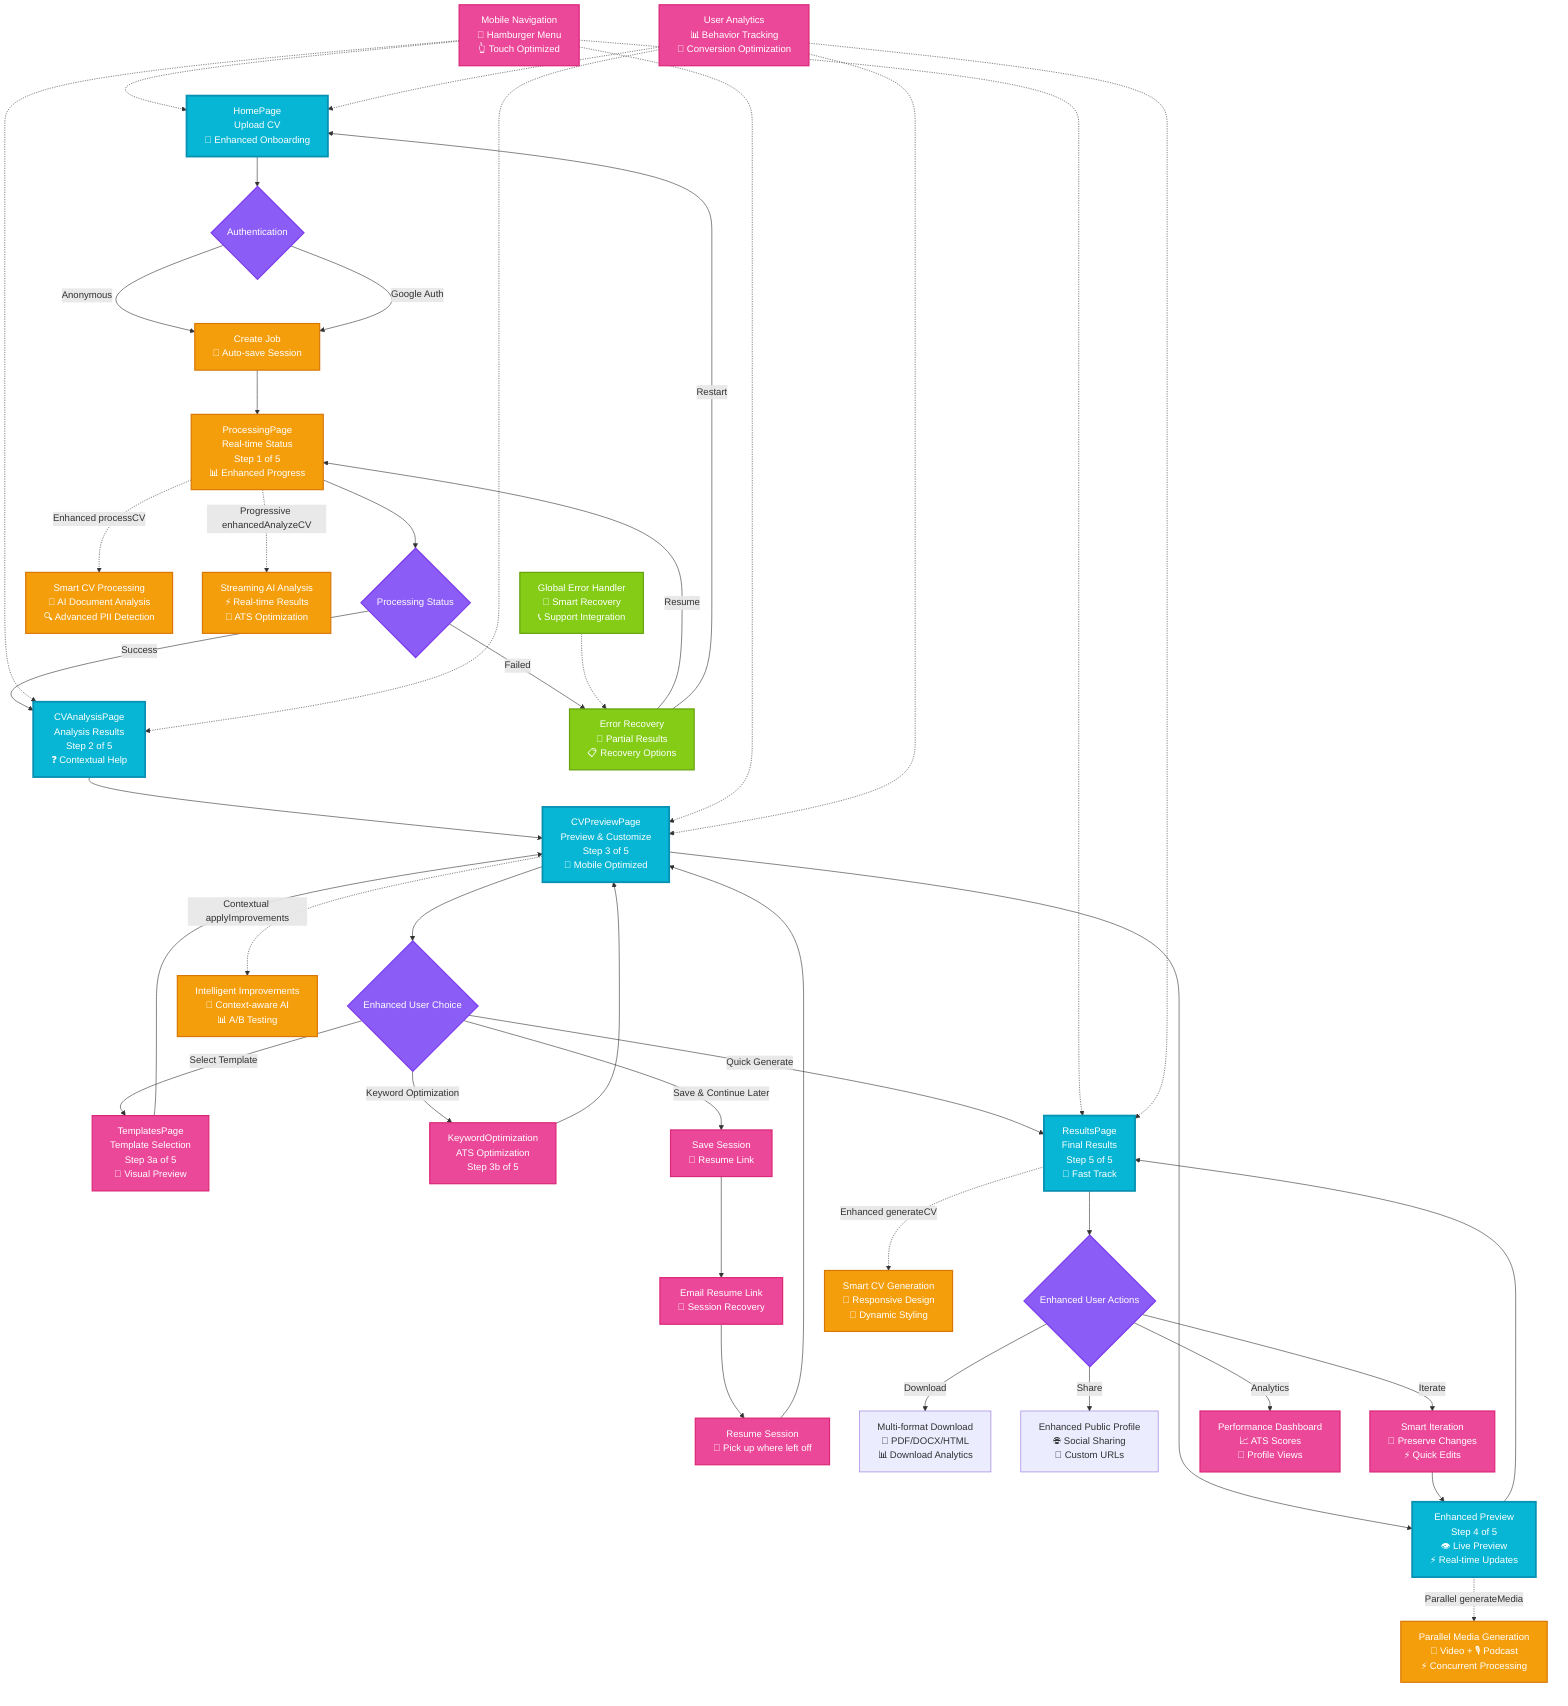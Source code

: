 flowchart TD
    A[HomePage<br/>Upload CV<br/>🎯 Enhanced Onboarding] --> B{Authentication}
    B -->|Anonymous| C[Create Job<br/>💾 Auto-save Session]
    B -->|Google Auth| C
    
    C --> D[ProcessingPage<br/>Real-time Status<br/>Step 1 of 5<br/>📊 Enhanced Progress]
    
    D --> E{Processing Status}
    E -->|Success| F[CVAnalysisPage<br/>Analysis Results<br/>Step 2 of 5<br/>❓ Contextual Help]
    E -->|Failed| G[Error Recovery<br/>🔄 Partial Results<br/>📋 Recovery Options]
    G -->|Resume| D
    G -->|Restart| A
    
    F --> H[CVPreviewPage<br/>Preview & Customize<br/>Step 3 of 5<br/>📱 Mobile Optimized]
    
    H --> I{Enhanced User Choice}
    I -->|Select Template| J[TemplatesPage<br/>Template Selection<br/>Step 3a of 5<br/>🎨 Visual Preview]
    I -->|Keyword Optimization| K[KeywordOptimization<br/>ATS Optimization<br/>Step 3b of 5]
    I -->|Quick Generate| L[ResultsPage<br/>Final Results<br/>Step 5 of 5<br/>🚀 Fast Track]
    I -->|Save & Continue Later| M[Save Session<br/>💾 Resume Link]
    
    J --> H
    K --> H
    M --> N[Email Resume Link<br/>📧 Session Recovery]
    N --> O[Resume Session<br/>🔗 Pick up where left off]
    O --> H
    
    H --> P[Enhanced Preview<br/>Step 4 of 5<br/>👁️ Live Preview<br/>⚡ Real-time Updates]
    P --> L
    
    L --> Q{Enhanced User Actions}
    Q -->|Download| R[Multi-format Download<br/>📄 PDF/DOCX/HTML<br/>📊 Download Analytics]
    Q -->|Share| S[Enhanced Public Profile<br/>🌐 Social Sharing<br/>🔗 Custom URLs]
    Q -->|Iterate| T[Smart Iteration<br/>🔄 Preserve Changes<br/>⚡ Quick Edits]
    Q -->|Analytics| U[Performance Dashboard<br/>📈 ATS Scores<br/>👀 Profile Views]
    
    T --> P
    
    %% Enhanced Backend Integration
    D -.->|Enhanced processCV| V[Smart CV Processing<br/>🧠 AI Document Analysis<br/>🔍 Advanced PII Detection]
    D -.->|Progressive enhancedAnalyzeCV| W[Streaming AI Analysis<br/>⚡ Real-time Results<br/>🎯 ATS Optimization]
    H -.->|Contextual applyImprovements| X[Intelligent Improvements<br/>🤖 Context-aware AI<br/>📊 A/B Testing]
    P -.->|Parallel generateMedia| Y[Parallel Media Generation<br/>🎥 Video + 🎙️ Podcast<br/>⚡ Concurrent Processing]
    L -.->|Enhanced generateCV| Z[Smart CV Generation<br/>📱 Responsive Design<br/>🎨 Dynamic Styling]
    
    %% Mobile-First Navigation
    AA[Mobile Navigation<br/>🍔 Hamburger Menu<br/>👆 Touch Optimized] -.-> A
    AA -.-> F
    AA -.-> H
    AA -.-> L
    
    %% Enhanced Error Handling
    BB[Global Error Handler<br/>🚨 Smart Recovery<br/>📞 Support Integration] -.-> G
    
    %% Analytics & Monitoring
    CC[User Analytics<br/>📊 Behavior Tracking<br/>🎯 Conversion Optimization] -.-> A
    CC -.-> F
    CC -.-> H
    CC -.-> L
    
    %% Styling for Improved Flow
    classDef primaryPage fill:#3b82f6,stroke:#1e40af,stroke-width:3px,color:#ffffff
    classDef enhancedPage fill:#06b6d4,stroke:#0891b2,stroke-width:3px,color:#ffffff
    classDef processing fill:#f59e0b,stroke:#d97706,stroke-width:2px,color:#ffffff
    classDef decision fill:#8b5cf6,stroke:#7c3aed,stroke-width:2px,color:#ffffff
    classDef backend fill:#10b981,stroke:#059669,stroke-width:2px,color:#ffffff
    classDef enhancement fill:#ec4899,stroke:#db2777,stroke-width:2px,color:#ffffff
    classDef recovery fill:#84cc16,stroke:#65a30d,stroke-width:2px,color:#ffffff
    
    class A,F,H,P,L enhancedPage
    class C,D,V,W,X,Y,Z processing
    class B,E,I,Q decision
    class G,BB recovery
    class J,K,M,N,O,T,U,AA,CC enhancement